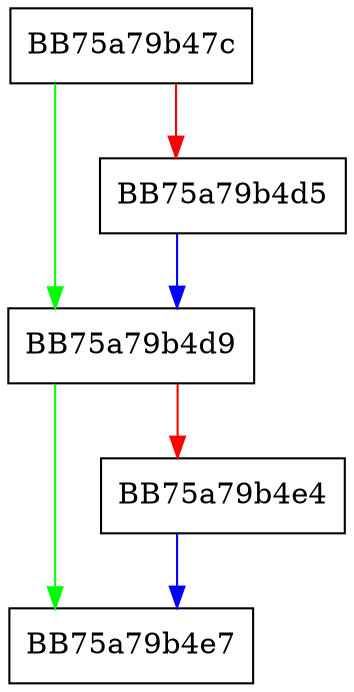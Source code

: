 digraph _time64 {
  node [shape="box"];
  graph [splines=ortho];
  BB75a79b47c -> BB75a79b4d9 [color="green"];
  BB75a79b47c -> BB75a79b4d5 [color="red"];
  BB75a79b4d5 -> BB75a79b4d9 [color="blue"];
  BB75a79b4d9 -> BB75a79b4e7 [color="green"];
  BB75a79b4d9 -> BB75a79b4e4 [color="red"];
  BB75a79b4e4 -> BB75a79b4e7 [color="blue"];
}